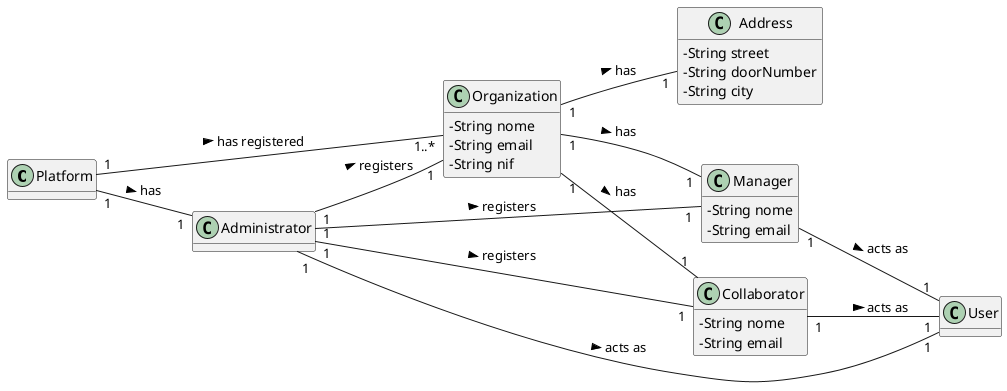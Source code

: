 @startuml
skinparam classAttributeIconSize 0
hide methods
left to right direction

class Platform{
}

class Organization {
  -String nome
  -String email
  -String nif
}

class Collaborator{
  -String nome
  -String email
}


class Manager {
  -String nome
  -String email
}

class User {
}

class Address {
  -String street
  -String doorNumber
  -String city
}


Platform "1" -- "1" Administrator: has >
Platform "1" -- "1..*" Organization: has registered >
Organization "1" -- "1" Address: has >
Organization "1" -- "1" Manager: has >
Organization "1" -- "1" Collaborator: has >
Collaborator "1" -- "1" User: acts as >
Manager "1" -- "1" User: acts as >
Administrator "1" -- "1" Organization: registers >
Administrator "1" -- "1" User: acts as >
Administrator "1" -- "1" Collaborator: registers >
Administrator "1" -- "1" Manager: registers >





@enduml

